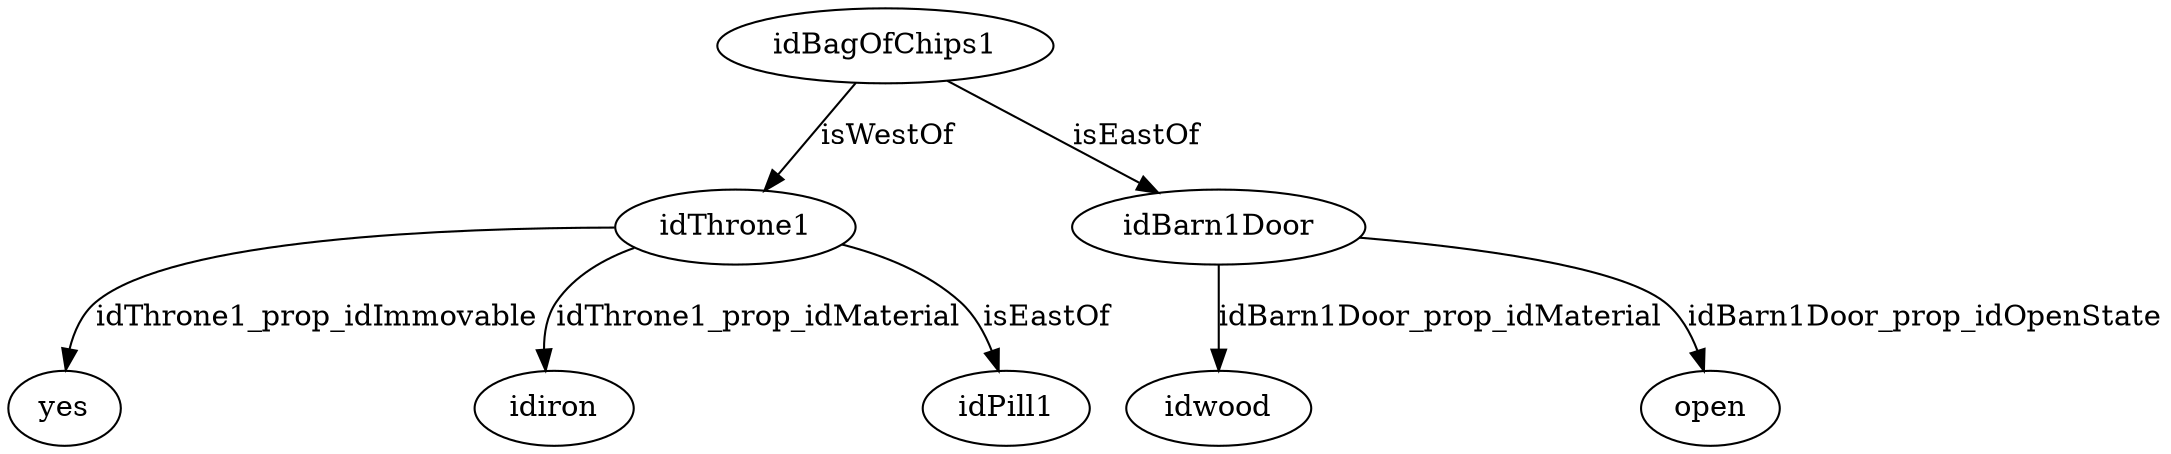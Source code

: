 strict digraph  {
idBagOfChips1 [node_type=entity_node, root=root];
idThrone1;
yes;
idiron;
idBarn1Door;
idwood;
open;
idPill1;
idBagOfChips1 -> idThrone1  [edge_type=relationship, label=isWestOf];
idBagOfChips1 -> idBarn1Door  [edge_type=relationship, label=isEastOf];
idThrone1 -> yes  [edge_type=property, label=idThrone1_prop_idImmovable];
idThrone1 -> idiron  [edge_type=property, label=idThrone1_prop_idMaterial];
idThrone1 -> idPill1  [edge_type=relationship, label=isEastOf];
idBarn1Door -> idwood  [edge_type=property, label=idBarn1Door_prop_idMaterial];
idBarn1Door -> open  [edge_type=property, label=idBarn1Door_prop_idOpenState];
}

